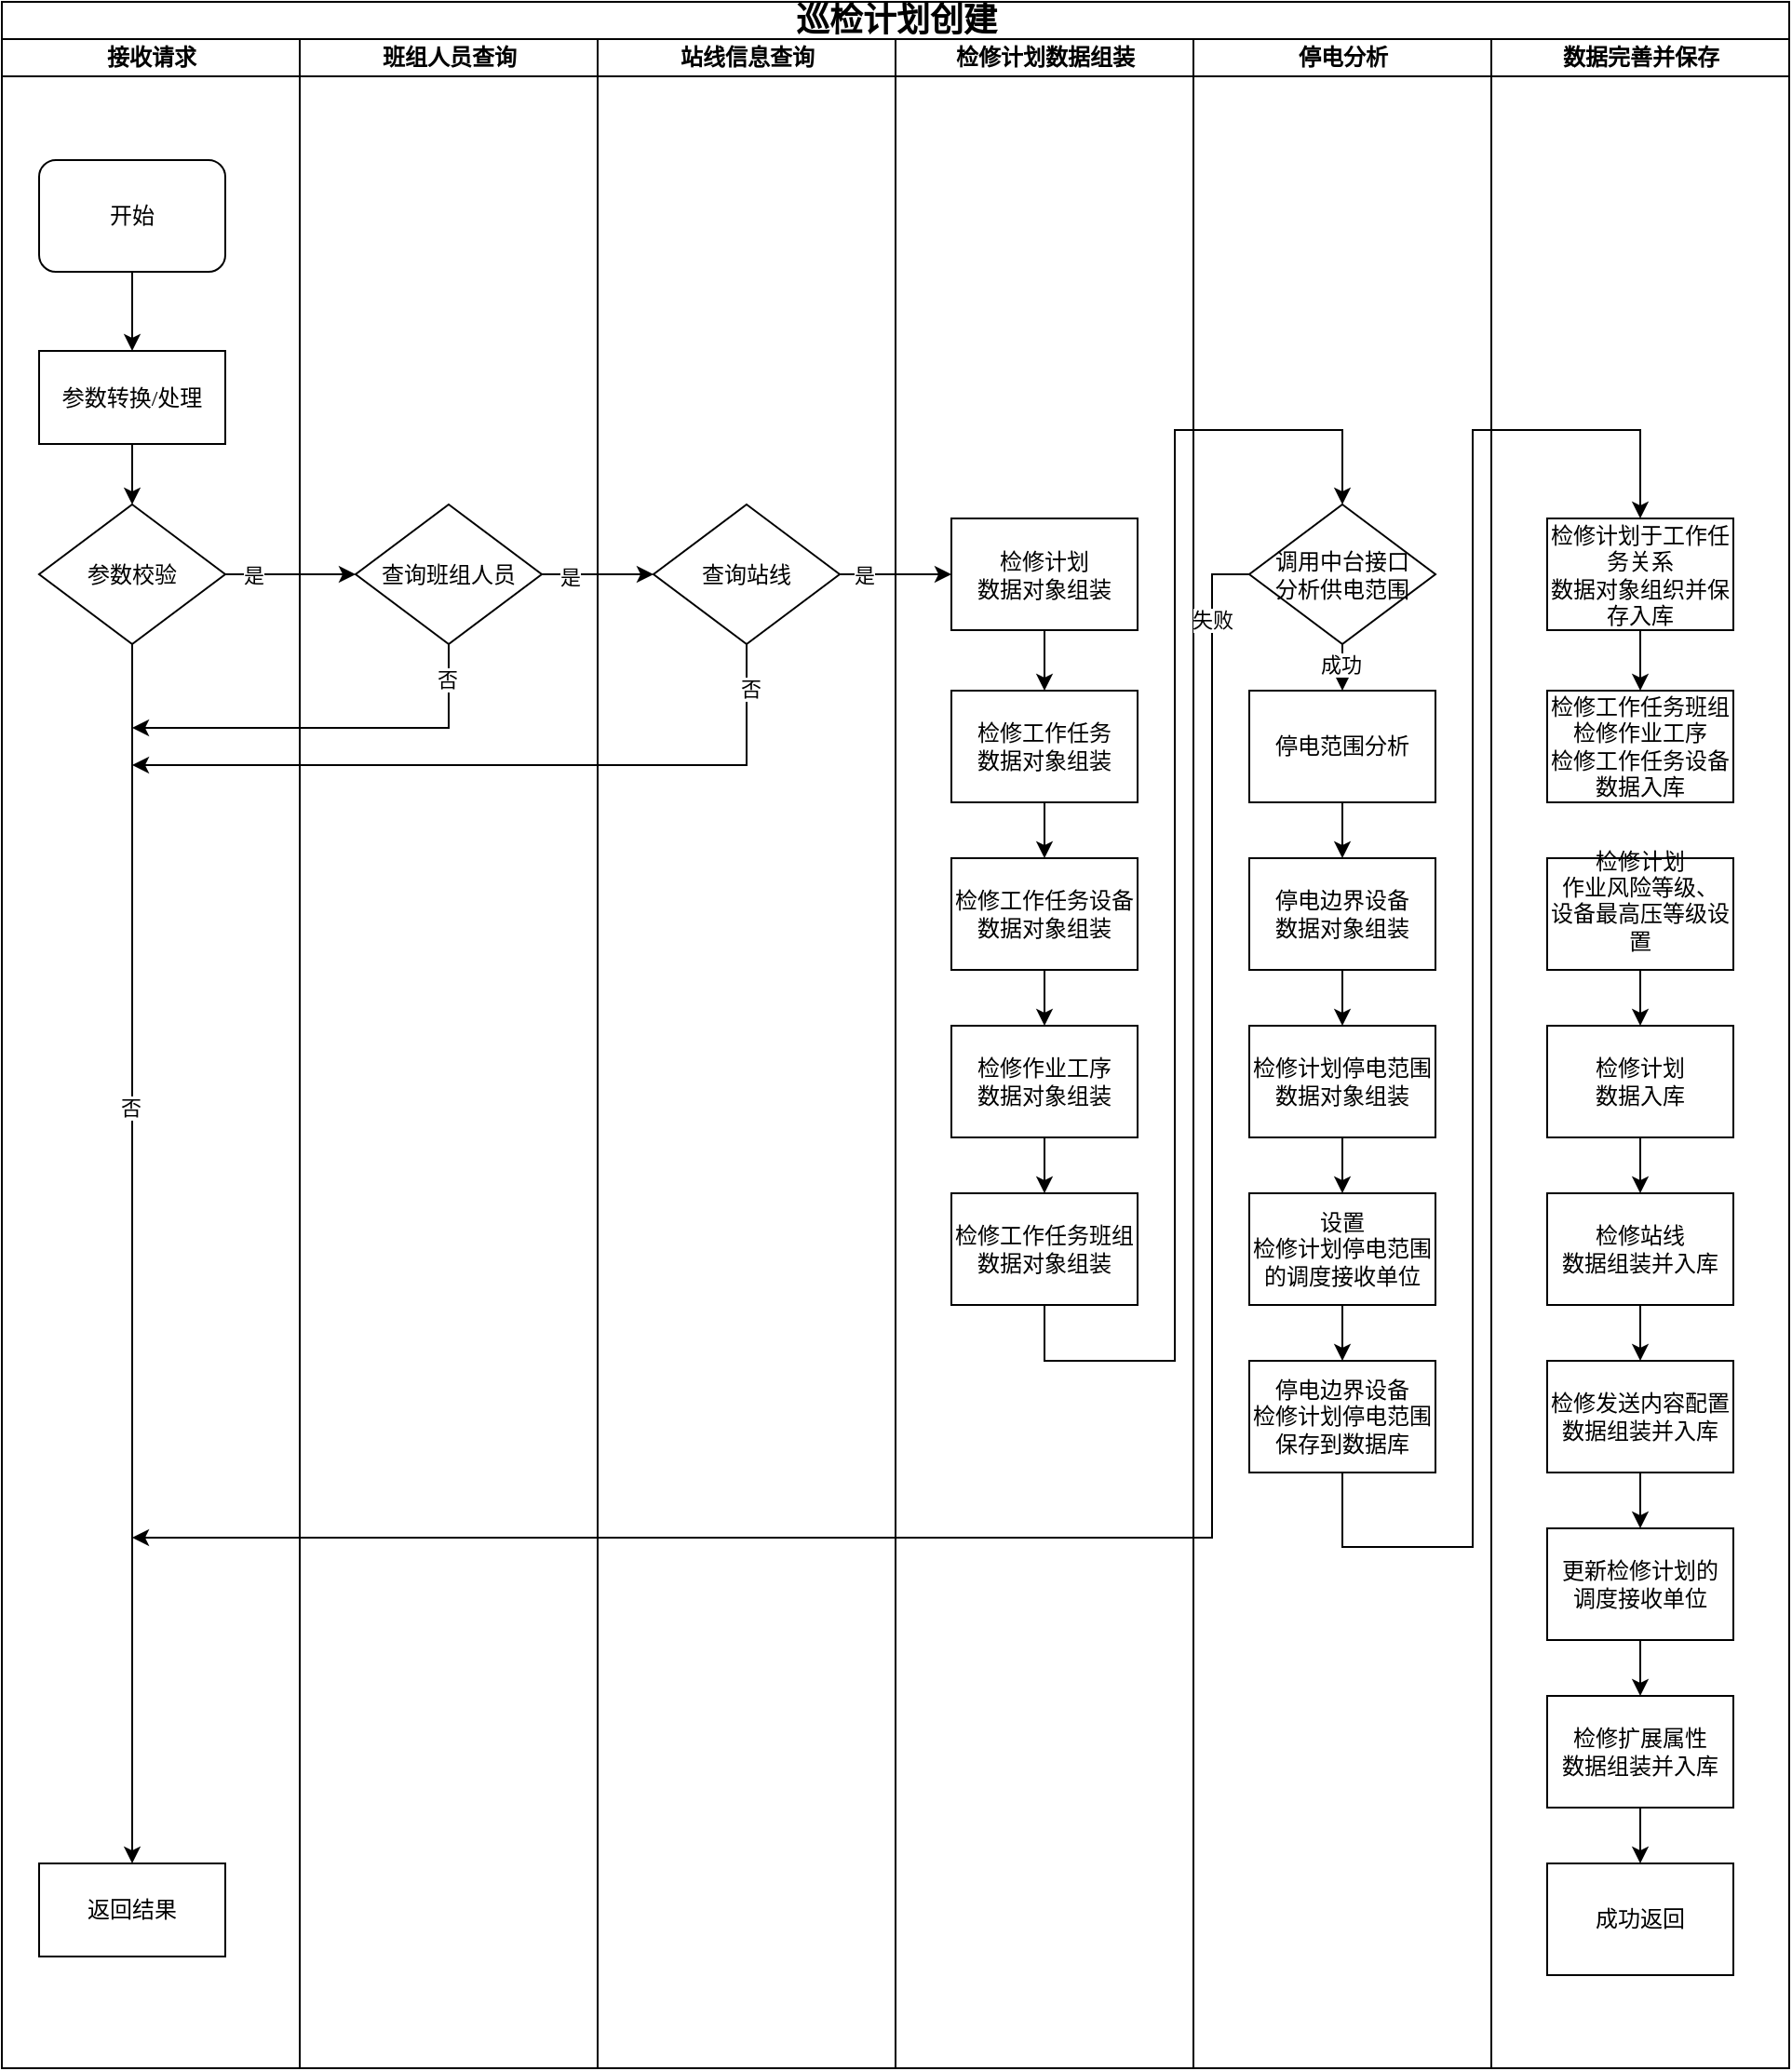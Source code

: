 <mxfile version="26.1.0">
  <diagram name="Page-1" id="74e2e168-ea6b-b213-b513-2b3c1d86103e">
    <mxGraphModel dx="1000" dy="530" grid="1" gridSize="10" guides="1" tooltips="1" connect="1" arrows="1" fold="1" page="1" pageScale="1" pageWidth="1100" pageHeight="850" background="none" math="0" shadow="0">
      <root>
        <mxCell id="0" />
        <mxCell id="1" parent="0" />
        <mxCell id="77e6c97f196da883-1" value="&lt;font style=&quot;font-size: 18px;&quot;&gt;巡检计划创建&lt;/font&gt;" style="swimlane;html=1;childLayout=stackLayout;startSize=20;rounded=0;shadow=0;labelBackgroundColor=none;strokeWidth=1;fontFamily=Verdana;fontSize=8;align=center;" parent="1" vertex="1">
          <mxGeometry x="70" y="40" width="960" height="1110" as="geometry" />
        </mxCell>
        <mxCell id="77e6c97f196da883-2" value="接收请求" style="swimlane;html=1;startSize=20;" parent="77e6c97f196da883-1" vertex="1">
          <mxGeometry y="20" width="160" height="1090" as="geometry">
            <mxRectangle y="20" width="40" height="730" as="alternateBounds" />
          </mxGeometry>
        </mxCell>
        <mxCell id="cfTg0l-f0pAShHveTOmt-43" style="edgeStyle=orthogonalEdgeStyle;rounded=0;orthogonalLoop=1;jettySize=auto;html=1;exitX=0.5;exitY=1;exitDx=0;exitDy=0;entryX=0.5;entryY=0;entryDx=0;entryDy=0;" edge="1" parent="77e6c97f196da883-2" source="77e6c97f196da883-8" target="cfTg0l-f0pAShHveTOmt-42">
          <mxGeometry relative="1" as="geometry" />
        </mxCell>
        <mxCell id="77e6c97f196da883-8" value="&lt;font style=&quot;font-size: 12px;&quot;&gt;开始&lt;/font&gt;" style="rounded=1;whiteSpace=wrap;html=1;shadow=0;labelBackgroundColor=none;strokeWidth=1;fontFamily=Verdana;fontSize=8;align=center;" parent="77e6c97f196da883-2" vertex="1">
          <mxGeometry x="20" y="65" width="100" height="60" as="geometry" />
        </mxCell>
        <mxCell id="cfTg0l-f0pAShHveTOmt-44" style="edgeStyle=orthogonalEdgeStyle;rounded=0;orthogonalLoop=1;jettySize=auto;html=1;exitX=0.5;exitY=1;exitDx=0;exitDy=0;entryX=0.5;entryY=0;entryDx=0;entryDy=0;" edge="1" parent="77e6c97f196da883-2" source="cfTg0l-f0pAShHveTOmt-42" target="cfTg0l-f0pAShHveTOmt-1">
          <mxGeometry relative="1" as="geometry" />
        </mxCell>
        <mxCell id="cfTg0l-f0pAShHveTOmt-42" value="&lt;span style=&quot;font-family: Verdana;&quot;&gt;参数转换/处理&lt;/span&gt;" style="rounded=0;whiteSpace=wrap;html=1;" vertex="1" parent="77e6c97f196da883-2">
          <mxGeometry x="20" y="167.5" width="100" height="50" as="geometry" />
        </mxCell>
        <mxCell id="cfTg0l-f0pAShHveTOmt-1" value="&lt;font style=&quot;font-size: 12px;&quot;&gt;参数校验&lt;/font&gt;" style="rhombus;whiteSpace=wrap;html=1;rounded=0;shadow=0;labelBackgroundColor=none;strokeWidth=1;fontFamily=Verdana;fontSize=8;align=center;" vertex="1" parent="77e6c97f196da883-2">
          <mxGeometry x="20" y="250" width="100" height="75" as="geometry" />
        </mxCell>
        <mxCell id="cfTg0l-f0pAShHveTOmt-6" value="返回结果" style="rounded=0;whiteSpace=wrap;html=1;" vertex="1" parent="77e6c97f196da883-2">
          <mxGeometry x="20" y="980" width="100" height="50" as="geometry" />
        </mxCell>
        <mxCell id="cfTg0l-f0pAShHveTOmt-4" style="edgeStyle=orthogonalEdgeStyle;rounded=0;orthogonalLoop=1;jettySize=auto;html=1;exitX=0.5;exitY=1;exitDx=0;exitDy=0;entryX=0.5;entryY=0;entryDx=0;entryDy=0;" edge="1" parent="77e6c97f196da883-2" source="cfTg0l-f0pAShHveTOmt-1" target="cfTg0l-f0pAShHveTOmt-6">
          <mxGeometry relative="1" as="geometry">
            <mxPoint x="240" y="270" as="targetPoint" />
          </mxGeometry>
        </mxCell>
        <mxCell id="cfTg0l-f0pAShHveTOmt-24" value="否" style="edgeLabel;html=1;align=center;verticalAlign=middle;resizable=0;points=[];" vertex="1" connectable="0" parent="cfTg0l-f0pAShHveTOmt-4">
          <mxGeometry x="-0.24" y="-1" relative="1" as="geometry">
            <mxPoint as="offset" />
          </mxGeometry>
        </mxCell>
        <mxCell id="77e6c97f196da883-3" value="班组人员查询" style="swimlane;html=1;startSize=20;" parent="77e6c97f196da883-1" vertex="1">
          <mxGeometry x="160" y="20" width="160" height="1090" as="geometry" />
        </mxCell>
        <mxCell id="cfTg0l-f0pAShHveTOmt-27" value="&lt;span style=&quot;font-size: 12px;&quot;&gt;查询班组人员&lt;/span&gt;" style="rhombus;whiteSpace=wrap;html=1;rounded=0;shadow=0;labelBackgroundColor=none;strokeWidth=1;fontFamily=Verdana;fontSize=8;align=center;" vertex="1" parent="77e6c97f196da883-3">
          <mxGeometry x="30" y="250" width="100" height="75" as="geometry" />
        </mxCell>
        <mxCell id="cfTg0l-f0pAShHveTOmt-30" value="" style="edgeStyle=orthogonalEdgeStyle;rounded=0;orthogonalLoop=1;jettySize=auto;html=1;" edge="1" parent="77e6c97f196da883-3" source="cfTg0l-f0pAShHveTOmt-27">
          <mxGeometry relative="1" as="geometry">
            <mxPoint x="-90" y="370" as="targetPoint" />
            <Array as="points">
              <mxPoint x="80" y="370" />
              <mxPoint x="-90" y="370" />
            </Array>
          </mxGeometry>
        </mxCell>
        <mxCell id="cfTg0l-f0pAShHveTOmt-47" value="否" style="edgeLabel;html=1;align=center;verticalAlign=middle;resizable=0;points=[];" vertex="1" connectable="0" parent="cfTg0l-f0pAShHveTOmt-30">
          <mxGeometry x="-0.829" y="-1" relative="1" as="geometry">
            <mxPoint as="offset" />
          </mxGeometry>
        </mxCell>
        <mxCell id="77e6c97f196da883-5" value="站线信息查询" style="swimlane;html=1;startSize=20;" parent="77e6c97f196da883-1" vertex="1">
          <mxGeometry x="320" y="20" width="160" height="1090" as="geometry" />
        </mxCell>
        <mxCell id="cfTg0l-f0pAShHveTOmt-46" style="edgeStyle=orthogonalEdgeStyle;rounded=0;orthogonalLoop=1;jettySize=auto;html=1;exitX=0.5;exitY=1;exitDx=0;exitDy=0;" edge="1" parent="77e6c97f196da883-5" source="cfTg0l-f0pAShHveTOmt-33">
          <mxGeometry relative="1" as="geometry">
            <mxPoint x="-250" y="390" as="targetPoint" />
            <Array as="points">
              <mxPoint x="80" y="390" />
            </Array>
          </mxGeometry>
        </mxCell>
        <mxCell id="cfTg0l-f0pAShHveTOmt-48" value="否" style="edgeLabel;html=1;align=center;verticalAlign=middle;resizable=0;points=[];" vertex="1" connectable="0" parent="cfTg0l-f0pAShHveTOmt-46">
          <mxGeometry x="-0.881" y="2" relative="1" as="geometry">
            <mxPoint as="offset" />
          </mxGeometry>
        </mxCell>
        <mxCell id="cfTg0l-f0pAShHveTOmt-33" value="&lt;span style=&quot;font-size: 12px;&quot;&gt;查询站线&lt;/span&gt;" style="rhombus;whiteSpace=wrap;html=1;rounded=0;shadow=0;labelBackgroundColor=none;strokeWidth=1;fontFamily=Verdana;fontSize=8;align=center;" vertex="1" parent="77e6c97f196da883-5">
          <mxGeometry x="30" y="250" width="100" height="75" as="geometry" />
        </mxCell>
        <mxCell id="77e6c97f196da883-6" value="检修计划数据组装" style="swimlane;html=1;startSize=20;" parent="77e6c97f196da883-1" vertex="1">
          <mxGeometry x="480" y="20" width="160" height="1090" as="geometry" />
        </mxCell>
        <mxCell id="cfTg0l-f0pAShHveTOmt-52" value="" style="edgeStyle=orthogonalEdgeStyle;rounded=0;orthogonalLoop=1;jettySize=auto;html=1;" edge="1" parent="77e6c97f196da883-6" source="cfTg0l-f0pAShHveTOmt-49" target="cfTg0l-f0pAShHveTOmt-51">
          <mxGeometry relative="1" as="geometry" />
        </mxCell>
        <mxCell id="cfTg0l-f0pAShHveTOmt-49" value="&lt;font style=&quot;font-size: 12px;&quot;&gt;检修计划&lt;/font&gt;&lt;div&gt;&lt;font style=&quot;font-size: 12px;&quot;&gt;数据对象组装&lt;/font&gt;&lt;/div&gt;" style="whiteSpace=wrap;html=1;fontSize=8;fontFamily=Verdana;rounded=0;shadow=0;labelBackgroundColor=none;strokeWidth=1;" vertex="1" parent="77e6c97f196da883-6">
          <mxGeometry x="30" y="257.5" width="100" height="60" as="geometry" />
        </mxCell>
        <mxCell id="cfTg0l-f0pAShHveTOmt-56" style="edgeStyle=orthogonalEdgeStyle;rounded=0;orthogonalLoop=1;jettySize=auto;html=1;exitX=0.5;exitY=1;exitDx=0;exitDy=0;entryX=0.5;entryY=0;entryDx=0;entryDy=0;" edge="1" parent="77e6c97f196da883-6" source="cfTg0l-f0pAShHveTOmt-51" target="cfTg0l-f0pAShHveTOmt-53">
          <mxGeometry relative="1" as="geometry" />
        </mxCell>
        <mxCell id="cfTg0l-f0pAShHveTOmt-51" value="&lt;font style=&quot;font-size: 12px;&quot;&gt;检修工作任务&lt;/font&gt;&lt;div&gt;&lt;span style=&quot;font-size: 12px;&quot;&gt;数据对象组装&lt;/span&gt;&lt;/div&gt;" style="whiteSpace=wrap;html=1;fontSize=8;fontFamily=Verdana;rounded=0;shadow=0;labelBackgroundColor=none;strokeWidth=1;" vertex="1" parent="77e6c97f196da883-6">
          <mxGeometry x="30" y="350" width="100" height="60" as="geometry" />
        </mxCell>
        <mxCell id="cfTg0l-f0pAShHveTOmt-57" style="edgeStyle=orthogonalEdgeStyle;rounded=0;orthogonalLoop=1;jettySize=auto;html=1;exitX=0.5;exitY=1;exitDx=0;exitDy=0;entryX=0.5;entryY=0;entryDx=0;entryDy=0;" edge="1" parent="77e6c97f196da883-6" source="cfTg0l-f0pAShHveTOmt-53" target="cfTg0l-f0pAShHveTOmt-54">
          <mxGeometry relative="1" as="geometry" />
        </mxCell>
        <mxCell id="cfTg0l-f0pAShHveTOmt-53" value="&lt;font style=&quot;font-size: 12px;&quot;&gt;检修工作任务设备&lt;/font&gt;&lt;div&gt;&lt;span style=&quot;font-size: 12px;&quot;&gt;数据对象组装&lt;/span&gt;&lt;/div&gt;" style="whiteSpace=wrap;html=1;fontSize=8;fontFamily=Verdana;rounded=0;shadow=0;labelBackgroundColor=none;strokeWidth=1;" vertex="1" parent="77e6c97f196da883-6">
          <mxGeometry x="30" y="440" width="100" height="60" as="geometry" />
        </mxCell>
        <mxCell id="cfTg0l-f0pAShHveTOmt-58" style="edgeStyle=orthogonalEdgeStyle;rounded=0;orthogonalLoop=1;jettySize=auto;html=1;exitX=0.5;exitY=1;exitDx=0;exitDy=0;entryX=0.5;entryY=0;entryDx=0;entryDy=0;" edge="1" parent="77e6c97f196da883-6" source="cfTg0l-f0pAShHveTOmt-54" target="cfTg0l-f0pAShHveTOmt-55">
          <mxGeometry relative="1" as="geometry" />
        </mxCell>
        <mxCell id="cfTg0l-f0pAShHveTOmt-54" value="&lt;font style=&quot;font-size: 12px;&quot;&gt;检修作业工序&lt;/font&gt;&lt;div&gt;&lt;span style=&quot;font-size: 12px;&quot;&gt;数据对象组装&lt;/span&gt;&lt;/div&gt;" style="whiteSpace=wrap;html=1;fontSize=8;fontFamily=Verdana;rounded=0;shadow=0;labelBackgroundColor=none;strokeWidth=1;" vertex="1" parent="77e6c97f196da883-6">
          <mxGeometry x="30" y="530" width="100" height="60" as="geometry" />
        </mxCell>
        <mxCell id="cfTg0l-f0pAShHveTOmt-55" value="&lt;font style=&quot;font-size: 12px;&quot;&gt;检修工作任务班组&lt;/font&gt;&lt;div&gt;&lt;span style=&quot;font-size: 12px;&quot;&gt;数据对象组装&lt;/span&gt;&lt;/div&gt;" style="whiteSpace=wrap;html=1;fontSize=8;fontFamily=Verdana;rounded=0;shadow=0;labelBackgroundColor=none;strokeWidth=1;" vertex="1" parent="77e6c97f196da883-6">
          <mxGeometry x="30" y="620" width="100" height="60" as="geometry" />
        </mxCell>
        <mxCell id="77e6c97f196da883-7" value="停电分析" style="swimlane;html=1;startSize=20;" parent="77e6c97f196da883-1" vertex="1">
          <mxGeometry x="640" y="20" width="160" height="1090" as="geometry" />
        </mxCell>
        <mxCell id="cfTg0l-f0pAShHveTOmt-70" style="edgeStyle=orthogonalEdgeStyle;rounded=0;orthogonalLoop=1;jettySize=auto;html=1;exitX=0.5;exitY=1;exitDx=0;exitDy=0;entryX=0.5;entryY=0;entryDx=0;entryDy=0;" edge="1" parent="77e6c97f196da883-7" source="cfTg0l-f0pAShHveTOmt-64" target="cfTg0l-f0pAShHveTOmt-63">
          <mxGeometry relative="1" as="geometry" />
        </mxCell>
        <mxCell id="cfTg0l-f0pAShHveTOmt-71" value="成功" style="edgeLabel;html=1;align=center;verticalAlign=middle;resizable=0;points=[];" vertex="1" connectable="0" parent="cfTg0l-f0pAShHveTOmt-70">
          <mxGeometry x="-0.168" y="-1" relative="1" as="geometry">
            <mxPoint as="offset" />
          </mxGeometry>
        </mxCell>
        <mxCell id="cfTg0l-f0pAShHveTOmt-64" value="&lt;span style=&quot;font-size: 12px;&quot;&gt;调用中台接口&lt;/span&gt;&lt;div&gt;&lt;span style=&quot;font-size: 12px;&quot;&gt;分析供电范围&lt;/span&gt;&lt;/div&gt;" style="rhombus;whiteSpace=wrap;html=1;rounded=0;shadow=0;labelBackgroundColor=none;strokeWidth=1;fontFamily=Verdana;fontSize=8;align=center;" vertex="1" parent="77e6c97f196da883-7">
          <mxGeometry x="30" y="250" width="100" height="75" as="geometry" />
        </mxCell>
        <mxCell id="cfTg0l-f0pAShHveTOmt-74" style="edgeStyle=orthogonalEdgeStyle;rounded=0;orthogonalLoop=1;jettySize=auto;html=1;exitX=0.5;exitY=1;exitDx=0;exitDy=0;" edge="1" parent="77e6c97f196da883-7" source="cfTg0l-f0pAShHveTOmt-63" target="cfTg0l-f0pAShHveTOmt-72">
          <mxGeometry relative="1" as="geometry" />
        </mxCell>
        <mxCell id="cfTg0l-f0pAShHveTOmt-63" value="&lt;div&gt;&lt;span style=&quot;font-size: 12px;&quot;&gt;停电范围分析&lt;/span&gt;&lt;/div&gt;" style="whiteSpace=wrap;html=1;fontSize=8;fontFamily=Verdana;rounded=0;shadow=0;labelBackgroundColor=none;strokeWidth=1;" vertex="1" parent="77e6c97f196da883-7">
          <mxGeometry x="30" y="350" width="100" height="60" as="geometry" />
        </mxCell>
        <mxCell id="cfTg0l-f0pAShHveTOmt-75" style="edgeStyle=orthogonalEdgeStyle;rounded=0;orthogonalLoop=1;jettySize=auto;html=1;exitX=0.5;exitY=1;exitDx=0;exitDy=0;entryX=0.5;entryY=0;entryDx=0;entryDy=0;" edge="1" parent="77e6c97f196da883-7" source="cfTg0l-f0pAShHveTOmt-72" target="cfTg0l-f0pAShHveTOmt-73">
          <mxGeometry relative="1" as="geometry" />
        </mxCell>
        <mxCell id="cfTg0l-f0pAShHveTOmt-72" value="&lt;div&gt;&lt;span style=&quot;font-size: 12px;&quot;&gt;停电边界设备&lt;/span&gt;&lt;/div&gt;&lt;div&gt;&lt;span style=&quot;font-size: 12px;&quot;&gt;数据对象组装&lt;/span&gt;&lt;/div&gt;" style="whiteSpace=wrap;html=1;fontSize=8;fontFamily=Verdana;rounded=0;shadow=0;labelBackgroundColor=none;strokeWidth=1;" vertex="1" parent="77e6c97f196da883-7">
          <mxGeometry x="30" y="440" width="100" height="60" as="geometry" />
        </mxCell>
        <mxCell id="cfTg0l-f0pAShHveTOmt-77" style="edgeStyle=orthogonalEdgeStyle;rounded=0;orthogonalLoop=1;jettySize=auto;html=1;exitX=0.5;exitY=1;exitDx=0;exitDy=0;entryX=0.5;entryY=0;entryDx=0;entryDy=0;" edge="1" parent="77e6c97f196da883-7" source="cfTg0l-f0pAShHveTOmt-73" target="cfTg0l-f0pAShHveTOmt-76">
          <mxGeometry relative="1" as="geometry" />
        </mxCell>
        <mxCell id="cfTg0l-f0pAShHveTOmt-73" value="&lt;div&gt;&lt;span style=&quot;font-size: 12px;&quot;&gt;检修计划停电范围&lt;/span&gt;&lt;/div&gt;&lt;div&gt;&lt;span style=&quot;font-size: 12px;&quot;&gt;数据对象组装&lt;/span&gt;&lt;/div&gt;" style="whiteSpace=wrap;html=1;fontSize=8;fontFamily=Verdana;rounded=0;shadow=0;labelBackgroundColor=none;strokeWidth=1;" vertex="1" parent="77e6c97f196da883-7">
          <mxGeometry x="30" y="530" width="100" height="60" as="geometry" />
        </mxCell>
        <mxCell id="cfTg0l-f0pAShHveTOmt-79" style="edgeStyle=orthogonalEdgeStyle;rounded=0;orthogonalLoop=1;jettySize=auto;html=1;exitX=0.5;exitY=1;exitDx=0;exitDy=0;entryX=0.5;entryY=0;entryDx=0;entryDy=0;" edge="1" parent="77e6c97f196da883-7" source="cfTg0l-f0pAShHveTOmt-76" target="cfTg0l-f0pAShHveTOmt-78">
          <mxGeometry relative="1" as="geometry" />
        </mxCell>
        <mxCell id="cfTg0l-f0pAShHveTOmt-76" value="&lt;span style=&quot;font-size: 12px;&quot;&gt;设置&lt;/span&gt;&lt;div&gt;&lt;span style=&quot;font-size: 12px;&quot;&gt;检修计划停电范围&lt;/span&gt;&lt;/div&gt;&lt;div&gt;&lt;span style=&quot;font-size: 12px;&quot;&gt;的调度接收单位&lt;/span&gt;&lt;/div&gt;" style="whiteSpace=wrap;html=1;fontSize=8;fontFamily=Verdana;rounded=0;shadow=0;labelBackgroundColor=none;strokeWidth=1;" vertex="1" parent="77e6c97f196da883-7">
          <mxGeometry x="30" y="620" width="100" height="60" as="geometry" />
        </mxCell>
        <mxCell id="cfTg0l-f0pAShHveTOmt-78" value="&lt;div&gt;&lt;span style=&quot;font-size: 12px;&quot;&gt;停电边界设备&lt;/span&gt;&lt;/div&gt;&lt;div&gt;&lt;span style=&quot;font-size: 12px;&quot;&gt;检修计划停电范围&lt;/span&gt;&lt;span style=&quot;font-size: 12px;&quot;&gt;&lt;/span&gt;&lt;/div&gt;&lt;div&gt;&lt;span style=&quot;font-size: 12px;&quot;&gt;保存到数据库&lt;/span&gt;&lt;/div&gt;" style="whiteSpace=wrap;html=1;fontSize=8;fontFamily=Verdana;rounded=0;shadow=0;labelBackgroundColor=none;strokeWidth=1;" vertex="1" parent="77e6c97f196da883-7">
          <mxGeometry x="30" y="710" width="100" height="60" as="geometry" />
        </mxCell>
        <mxCell id="cfTg0l-f0pAShHveTOmt-28" value="" style="edgeStyle=orthogonalEdgeStyle;rounded=0;orthogonalLoop=1;jettySize=auto;html=1;" edge="1" parent="77e6c97f196da883-1" source="cfTg0l-f0pAShHveTOmt-1" target="cfTg0l-f0pAShHveTOmt-27">
          <mxGeometry relative="1" as="geometry" />
        </mxCell>
        <mxCell id="cfTg0l-f0pAShHveTOmt-60" value="是" style="edgeLabel;html=1;align=center;verticalAlign=middle;resizable=0;points=[];" vertex="1" connectable="0" parent="cfTg0l-f0pAShHveTOmt-28">
          <mxGeometry x="-0.577" relative="1" as="geometry">
            <mxPoint as="offset" />
          </mxGeometry>
        </mxCell>
        <mxCell id="cfTg0l-f0pAShHveTOmt-45" style="edgeStyle=orthogonalEdgeStyle;rounded=0;orthogonalLoop=1;jettySize=auto;html=1;exitX=1;exitY=0.5;exitDx=0;exitDy=0;entryX=0;entryY=0.5;entryDx=0;entryDy=0;" edge="1" parent="77e6c97f196da883-1" source="cfTg0l-f0pAShHveTOmt-27" target="cfTg0l-f0pAShHveTOmt-33">
          <mxGeometry relative="1" as="geometry" />
        </mxCell>
        <mxCell id="cfTg0l-f0pAShHveTOmt-61" value="是" style="edgeLabel;html=1;align=center;verticalAlign=middle;resizable=0;points=[];" vertex="1" connectable="0" parent="cfTg0l-f0pAShHveTOmt-45">
          <mxGeometry x="-0.507" y="-1" relative="1" as="geometry">
            <mxPoint as="offset" />
          </mxGeometry>
        </mxCell>
        <mxCell id="cfTg0l-f0pAShHveTOmt-50" value="" style="edgeStyle=orthogonalEdgeStyle;rounded=0;orthogonalLoop=1;jettySize=auto;html=1;" edge="1" parent="77e6c97f196da883-1" source="cfTg0l-f0pAShHveTOmt-33" target="cfTg0l-f0pAShHveTOmt-49">
          <mxGeometry relative="1" as="geometry" />
        </mxCell>
        <mxCell id="cfTg0l-f0pAShHveTOmt-62" value="是" style="edgeLabel;html=1;align=center;verticalAlign=middle;resizable=0;points=[];" vertex="1" connectable="0" parent="cfTg0l-f0pAShHveTOmt-50">
          <mxGeometry x="-0.573" relative="1" as="geometry">
            <mxPoint as="offset" />
          </mxGeometry>
        </mxCell>
        <mxCell id="cfTg0l-f0pAShHveTOmt-65" style="edgeStyle=orthogonalEdgeStyle;rounded=0;orthogonalLoop=1;jettySize=auto;html=1;entryX=0.5;entryY=0;entryDx=0;entryDy=0;exitX=0.5;exitY=1;exitDx=0;exitDy=0;" edge="1" parent="77e6c97f196da883-1" source="cfTg0l-f0pAShHveTOmt-55" target="cfTg0l-f0pAShHveTOmt-64">
          <mxGeometry relative="1" as="geometry">
            <mxPoint x="630" y="302" as="targetPoint" />
            <mxPoint x="610" y="670" as="sourcePoint" />
            <Array as="points">
              <mxPoint x="560" y="730" />
              <mxPoint x="630" y="730" />
              <mxPoint x="630" y="230" />
              <mxPoint x="720" y="230" />
            </Array>
          </mxGeometry>
        </mxCell>
        <mxCell id="cfTg0l-f0pAShHveTOmt-68" style="edgeStyle=orthogonalEdgeStyle;rounded=0;orthogonalLoop=1;jettySize=auto;html=1;exitX=0;exitY=0.5;exitDx=0;exitDy=0;" edge="1" parent="77e6c97f196da883-1" source="cfTg0l-f0pAShHveTOmt-64">
          <mxGeometry relative="1" as="geometry">
            <mxPoint x="70" y="825" as="targetPoint" />
            <Array as="points">
              <mxPoint x="650" y="307" />
              <mxPoint x="650" y="825" />
              <mxPoint x="70" y="825" />
            </Array>
          </mxGeometry>
        </mxCell>
        <mxCell id="cfTg0l-f0pAShHveTOmt-69" value="失败" style="edgeLabel;html=1;align=center;verticalAlign=middle;resizable=0;points=[];" vertex="1" connectable="0" parent="cfTg0l-f0pAShHveTOmt-68">
          <mxGeometry x="-0.847" relative="1" as="geometry">
            <mxPoint y="-41" as="offset" />
          </mxGeometry>
        </mxCell>
        <mxCell id="cfTg0l-f0pAShHveTOmt-59" value="数据完善并保存" style="swimlane;html=1;startSize=20;" vertex="1" parent="77e6c97f196da883-1">
          <mxGeometry x="800" y="20" width="160" height="1090" as="geometry" />
        </mxCell>
        <mxCell id="cfTg0l-f0pAShHveTOmt-82" style="edgeStyle=orthogonalEdgeStyle;rounded=0;orthogonalLoop=1;jettySize=auto;html=1;exitX=0.5;exitY=1;exitDx=0;exitDy=0;entryX=0.5;entryY=0;entryDx=0;entryDy=0;" edge="1" parent="cfTg0l-f0pAShHveTOmt-59" source="cfTg0l-f0pAShHveTOmt-80" target="cfTg0l-f0pAShHveTOmt-81">
          <mxGeometry relative="1" as="geometry" />
        </mxCell>
        <mxCell id="cfTg0l-f0pAShHveTOmt-80" value="&lt;div&gt;&lt;span style=&quot;font-size: 12px;&quot;&gt;检修计划于工作任务关系&lt;br&gt;数据对象组织并保存入库&lt;/span&gt;&lt;/div&gt;" style="whiteSpace=wrap;html=1;fontSize=8;fontFamily=Verdana;rounded=0;shadow=0;labelBackgroundColor=none;strokeWidth=1;" vertex="1" parent="cfTg0l-f0pAShHveTOmt-59">
          <mxGeometry x="30" y="257.5" width="100" height="60" as="geometry" />
        </mxCell>
        <mxCell id="cfTg0l-f0pAShHveTOmt-81" value="&lt;span style=&quot;font-size: 12px;&quot;&gt;检修工作任务班组&lt;/span&gt;&lt;div&gt;&lt;span style=&quot;font-size: 12px;&quot;&gt;检修作业工序&lt;/span&gt;&lt;span style=&quot;font-size: 12px;&quot;&gt;&lt;/span&gt;&lt;/div&gt;&lt;div&gt;&lt;font style=&quot;font-size: 12px;&quot;&gt;检修工作任务设备&lt;/font&gt;&lt;span style=&quot;font-size: 12px;&quot;&gt;&lt;/span&gt;&lt;/div&gt;&lt;div&gt;&lt;font style=&quot;font-size: 12px;&quot;&gt;数据入库&lt;/font&gt;&lt;/div&gt;" style="whiteSpace=wrap;html=1;fontSize=8;fontFamily=Verdana;rounded=0;shadow=0;labelBackgroundColor=none;strokeWidth=1;" vertex="1" parent="cfTg0l-f0pAShHveTOmt-59">
          <mxGeometry x="30" y="350" width="100" height="60" as="geometry" />
        </mxCell>
        <mxCell id="cfTg0l-f0pAShHveTOmt-85" style="edgeStyle=orthogonalEdgeStyle;rounded=0;orthogonalLoop=1;jettySize=auto;html=1;exitX=0.5;exitY=1;exitDx=0;exitDy=0;entryX=0.5;entryY=0;entryDx=0;entryDy=0;" edge="1" parent="cfTg0l-f0pAShHveTOmt-59" source="cfTg0l-f0pAShHveTOmt-83" target="cfTg0l-f0pAShHveTOmt-84">
          <mxGeometry relative="1" as="geometry" />
        </mxCell>
        <mxCell id="cfTg0l-f0pAShHveTOmt-83" value="&lt;span style=&quot;font-size: 12px;&quot;&gt;检修计划&lt;/span&gt;&lt;div&gt;&lt;span style=&quot;font-size: 12px; background-color: transparent; color: light-dark(rgb(0, 0, 0), rgb(255, 255, 255));&quot;&gt;作业风险等级、&lt;/span&gt;&lt;div&gt;&lt;span style=&quot;font-size: 12px;&quot;&gt;设备最高压等级设置&lt;/span&gt;&lt;/div&gt;&lt;div&gt;&lt;span style=&quot;color: rgba(0, 0, 0, 0); font-family: monospace; font-size: 0px; text-align: start; text-wrap-mode: nowrap;&quot;&gt;%3CmxGraphModel%3E%3Croot%3E%3CmxCell%20id%3D%220%22%2F%3E%3CmxCell%20id%3D%221%22%20parent%3D%220%22%2F%3E%3CmxCell%20id%3D%222%22%20value%3D%22%26lt%3Bdiv%26gt%3B%26lt%3Bspan%20style%3D%26quot%3Bfont-size%3A%2012px%3B%26quot%3B%26gt%3B%E5%81%9C%E7%94%B5%E8%8C%83%E5%9B%B4%E5%88%86%E6%9E%90%26lt%3B%2Fspan%26gt%3B%26lt%3B%2Fdiv%26gt%3B%22%20style%3D%22whiteSpace%3Dwrap%3Bhtml%3D1%3BfontSize%3D8%3BfontFamily%3DVerdana%3Brounded%3D0%3Bshadow%3D0%3BlabelBackgroundColor%3Dnone%3BstrokeWidth%3D1%3B%22%20vertex%3D%221%22%20parent%3D%221%22%3E%3CmxGeometry%20x%3D%22740%22%20y%3D%22410%22%20width%3D%22100%22%20height%3D%2260%22%20as%3D%22geometry%22%2F%3E%3C%2FmxCell%3E%3C%2Froot%3E%3C%2FmxGraphModel%3E&lt;/span&gt;&lt;span style=&quot;font-size: 12px;&quot;&gt;&lt;/span&gt;&lt;/div&gt;&lt;/div&gt;" style="whiteSpace=wrap;html=1;fontSize=8;fontFamily=Verdana;rounded=0;shadow=0;labelBackgroundColor=none;strokeWidth=1;" vertex="1" parent="cfTg0l-f0pAShHveTOmt-59">
          <mxGeometry x="30" y="440" width="100" height="60" as="geometry" />
        </mxCell>
        <mxCell id="cfTg0l-f0pAShHveTOmt-87" value="" style="edgeStyle=orthogonalEdgeStyle;rounded=0;orthogonalLoop=1;jettySize=auto;html=1;" edge="1" parent="cfTg0l-f0pAShHveTOmt-59" source="cfTg0l-f0pAShHveTOmt-84" target="cfTg0l-f0pAShHveTOmt-86">
          <mxGeometry relative="1" as="geometry" />
        </mxCell>
        <mxCell id="cfTg0l-f0pAShHveTOmt-84" value="&lt;div&gt;&lt;span style=&quot;font-size: 12px;&quot;&gt;检修计划&lt;/span&gt;&lt;/div&gt;&lt;div&gt;&lt;span style=&quot;font-size: 12px;&quot;&gt;数据入库&lt;/span&gt;&lt;/div&gt;" style="whiteSpace=wrap;html=1;fontSize=8;fontFamily=Verdana;rounded=0;shadow=0;labelBackgroundColor=none;strokeWidth=1;" vertex="1" parent="cfTg0l-f0pAShHveTOmt-59">
          <mxGeometry x="30" y="530" width="100" height="60" as="geometry" />
        </mxCell>
        <mxCell id="cfTg0l-f0pAShHveTOmt-89" style="edgeStyle=orthogonalEdgeStyle;rounded=0;orthogonalLoop=1;jettySize=auto;html=1;exitX=0.5;exitY=1;exitDx=0;exitDy=0;entryX=0.5;entryY=0;entryDx=0;entryDy=0;" edge="1" parent="cfTg0l-f0pAShHveTOmt-59" source="cfTg0l-f0pAShHveTOmt-86" target="cfTg0l-f0pAShHveTOmt-88">
          <mxGeometry relative="1" as="geometry" />
        </mxCell>
        <mxCell id="cfTg0l-f0pAShHveTOmt-86" value="&lt;div&gt;&lt;span style=&quot;font-size: 12px;&quot;&gt;检修站线&lt;/span&gt;&lt;/div&gt;&lt;div&gt;&lt;span style=&quot;font-size: 12px;&quot;&gt;数据组装并入库&lt;/span&gt;&lt;/div&gt;" style="whiteSpace=wrap;html=1;fontSize=8;fontFamily=Verdana;rounded=0;shadow=0;labelBackgroundColor=none;strokeWidth=1;" vertex="1" parent="cfTg0l-f0pAShHveTOmt-59">
          <mxGeometry x="30" y="620" width="100" height="60" as="geometry" />
        </mxCell>
        <mxCell id="cfTg0l-f0pAShHveTOmt-92" style="edgeStyle=orthogonalEdgeStyle;rounded=0;orthogonalLoop=1;jettySize=auto;html=1;exitX=0.5;exitY=1;exitDx=0;exitDy=0;entryX=0.5;entryY=0;entryDx=0;entryDy=0;" edge="1" parent="cfTg0l-f0pAShHveTOmt-59" source="cfTg0l-f0pAShHveTOmt-88" target="cfTg0l-f0pAShHveTOmt-90">
          <mxGeometry relative="1" as="geometry" />
        </mxCell>
        <mxCell id="cfTg0l-f0pAShHveTOmt-88" value="&lt;div&gt;&lt;span style=&quot;font-size: 12px;&quot;&gt;检修发送内容配置&lt;/span&gt;&lt;/div&gt;&lt;div&gt;&lt;span style=&quot;font-size: 12px;&quot;&gt;数据组装并入库&lt;/span&gt;&lt;/div&gt;" style="whiteSpace=wrap;html=1;fontSize=8;fontFamily=Verdana;rounded=0;shadow=0;labelBackgroundColor=none;strokeWidth=1;" vertex="1" parent="cfTg0l-f0pAShHveTOmt-59">
          <mxGeometry x="30" y="710" width="100" height="60" as="geometry" />
        </mxCell>
        <mxCell id="cfTg0l-f0pAShHveTOmt-107" style="edgeStyle=orthogonalEdgeStyle;rounded=0;orthogonalLoop=1;jettySize=auto;html=1;exitX=0.5;exitY=1;exitDx=0;exitDy=0;entryX=0.5;entryY=0;entryDx=0;entryDy=0;" edge="1" parent="cfTg0l-f0pAShHveTOmt-59" source="cfTg0l-f0pAShHveTOmt-90" target="cfTg0l-f0pAShHveTOmt-106">
          <mxGeometry relative="1" as="geometry" />
        </mxCell>
        <mxCell id="cfTg0l-f0pAShHveTOmt-90" value="&lt;div&gt;&lt;span style=&quot;font-size: 12px;&quot;&gt;更新检修计划的&lt;/span&gt;&lt;/div&gt;&lt;div&gt;&lt;span style=&quot;font-size: 12px;&quot;&gt;调度接收单位&lt;/span&gt;&lt;/div&gt;" style="whiteSpace=wrap;html=1;fontSize=8;fontFamily=Verdana;rounded=0;shadow=0;labelBackgroundColor=none;strokeWidth=1;" vertex="1" parent="cfTg0l-f0pAShHveTOmt-59">
          <mxGeometry x="30" y="800" width="100" height="60" as="geometry" />
        </mxCell>
        <mxCell id="cfTg0l-f0pAShHveTOmt-109" style="edgeStyle=orthogonalEdgeStyle;rounded=0;orthogonalLoop=1;jettySize=auto;html=1;exitX=0.5;exitY=1;exitDx=0;exitDy=0;entryX=0.5;entryY=0;entryDx=0;entryDy=0;" edge="1" parent="cfTg0l-f0pAShHveTOmt-59" source="cfTg0l-f0pAShHveTOmt-106" target="cfTg0l-f0pAShHveTOmt-108">
          <mxGeometry relative="1" as="geometry" />
        </mxCell>
        <mxCell id="cfTg0l-f0pAShHveTOmt-106" value="&lt;span style=&quot;font-size: 12px;&quot;&gt;检修扩展属性&lt;/span&gt;&lt;div&gt;&lt;span style=&quot;font-size: 12px;&quot;&gt;数据组装并入库&lt;/span&gt;&lt;/div&gt;" style="whiteSpace=wrap;html=1;fontSize=8;fontFamily=Verdana;rounded=0;shadow=0;labelBackgroundColor=none;strokeWidth=1;" vertex="1" parent="cfTg0l-f0pAShHveTOmt-59">
          <mxGeometry x="30" y="890" width="100" height="60" as="geometry" />
        </mxCell>
        <mxCell id="cfTg0l-f0pAShHveTOmt-108" value="&lt;span style=&quot;font-size: 12px;&quot;&gt;成功返回&lt;/span&gt;" style="whiteSpace=wrap;html=1;fontSize=8;fontFamily=Verdana;rounded=0;shadow=0;labelBackgroundColor=none;strokeWidth=1;" vertex="1" parent="cfTg0l-f0pAShHveTOmt-59">
          <mxGeometry x="30" y="980" width="100" height="60" as="geometry" />
        </mxCell>
        <mxCell id="cfTg0l-f0pAShHveTOmt-112" style="edgeStyle=orthogonalEdgeStyle;rounded=0;orthogonalLoop=1;jettySize=auto;html=1;exitX=0.5;exitY=1;exitDx=0;exitDy=0;entryX=0.5;entryY=0;entryDx=0;entryDy=0;" edge="1" parent="77e6c97f196da883-1" source="cfTg0l-f0pAShHveTOmt-78" target="cfTg0l-f0pAShHveTOmt-80">
          <mxGeometry relative="1" as="geometry">
            <Array as="points">
              <mxPoint x="720" y="830" />
              <mxPoint x="790" y="830" />
              <mxPoint x="790" y="230" />
              <mxPoint x="880" y="230" />
            </Array>
          </mxGeometry>
        </mxCell>
      </root>
    </mxGraphModel>
  </diagram>
</mxfile>
